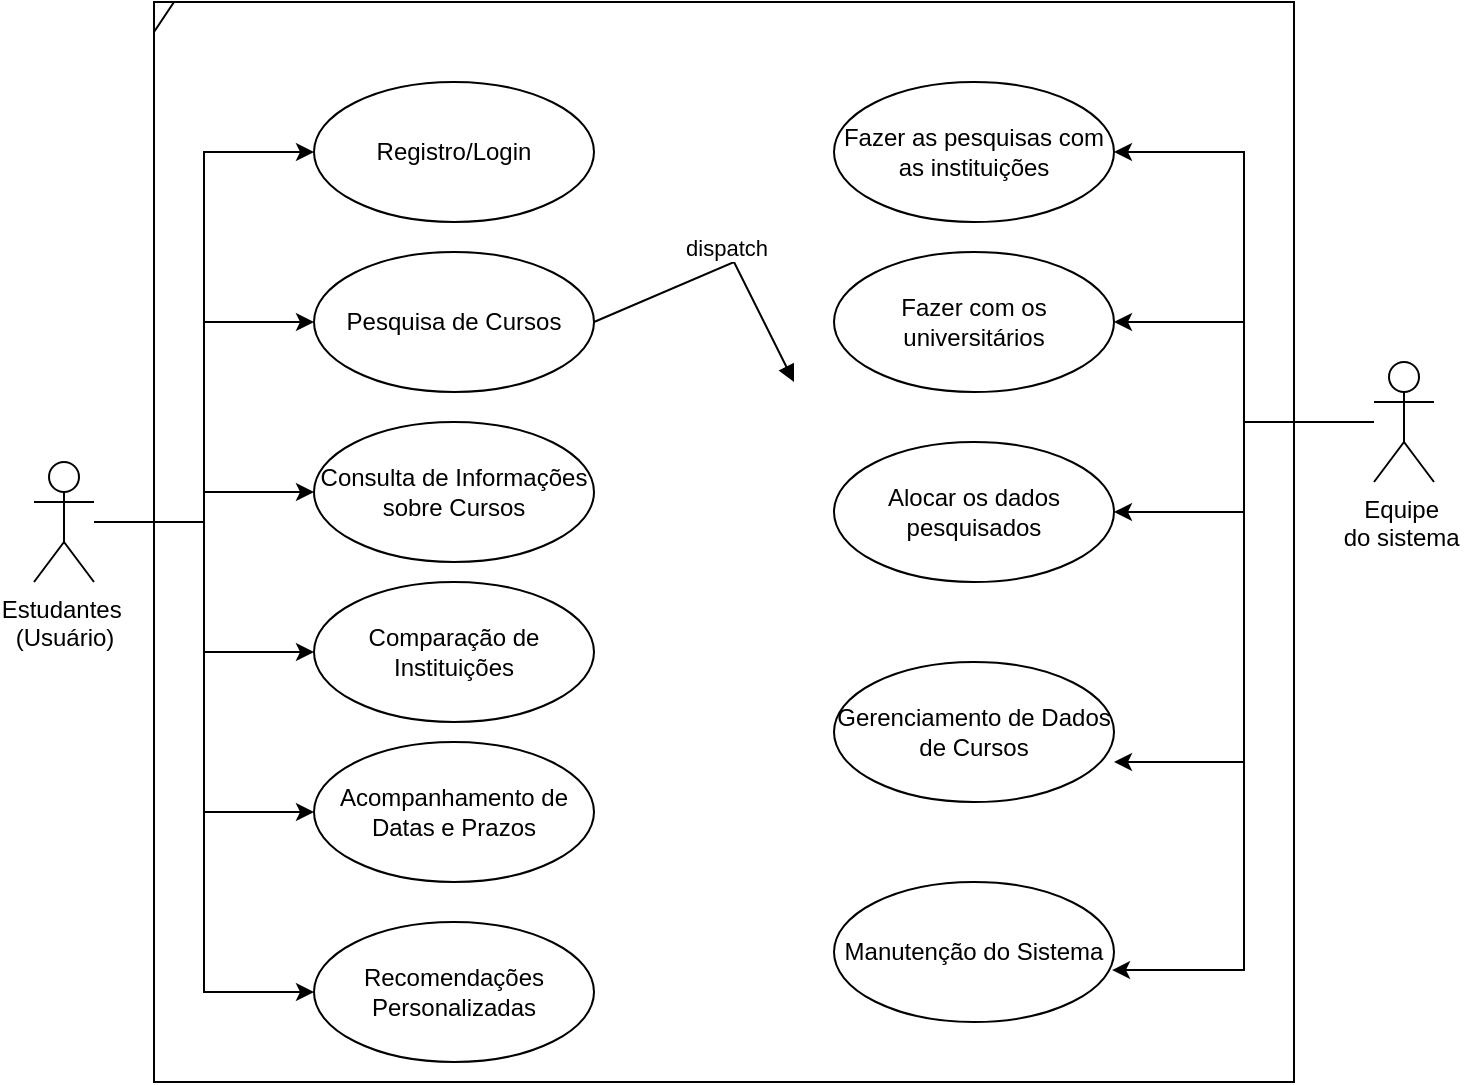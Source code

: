 <mxfile version="24.8.2">
  <diagram name="Página-1" id="-24_yZQOfbj3OQJfO07C">
    <mxGraphModel dx="954" dy="600" grid="1" gridSize="10" guides="1" tooltips="1" connect="1" arrows="1" fold="1" page="1" pageScale="1" pageWidth="827" pageHeight="1169" math="0" shadow="0">
      <root>
        <mxCell id="0" />
        <mxCell id="1" parent="0" />
        <mxCell id="6-74U6Mi0UwLJI_alVvZ-22" style="edgeStyle=orthogonalEdgeStyle;rounded=0;orthogonalLoop=1;jettySize=auto;html=1;entryX=0;entryY=0.5;entryDx=0;entryDy=0;" edge="1" parent="1" source="6-74U6Mi0UwLJI_alVvZ-9" target="6-74U6Mi0UwLJI_alVvZ-13">
          <mxGeometry relative="1" as="geometry" />
        </mxCell>
        <mxCell id="6-74U6Mi0UwLJI_alVvZ-23" style="edgeStyle=orthogonalEdgeStyle;rounded=0;orthogonalLoop=1;jettySize=auto;html=1;entryX=0;entryY=0.5;entryDx=0;entryDy=0;" edge="1" parent="1" source="6-74U6Mi0UwLJI_alVvZ-9" target="6-74U6Mi0UwLJI_alVvZ-14">
          <mxGeometry relative="1" as="geometry" />
        </mxCell>
        <mxCell id="6-74U6Mi0UwLJI_alVvZ-27" style="edgeStyle=orthogonalEdgeStyle;rounded=0;orthogonalLoop=1;jettySize=auto;html=1;entryX=0;entryY=0.5;entryDx=0;entryDy=0;" edge="1" parent="1" source="6-74U6Mi0UwLJI_alVvZ-9" target="6-74U6Mi0UwLJI_alVvZ-15">
          <mxGeometry relative="1" as="geometry" />
        </mxCell>
        <mxCell id="6-74U6Mi0UwLJI_alVvZ-28" style="edgeStyle=orthogonalEdgeStyle;rounded=0;orthogonalLoop=1;jettySize=auto;html=1;entryX=0;entryY=0.5;entryDx=0;entryDy=0;" edge="1" parent="1" source="6-74U6Mi0UwLJI_alVvZ-9" target="6-74U6Mi0UwLJI_alVvZ-17">
          <mxGeometry relative="1" as="geometry" />
        </mxCell>
        <mxCell id="6-74U6Mi0UwLJI_alVvZ-29" style="edgeStyle=orthogonalEdgeStyle;rounded=0;orthogonalLoop=1;jettySize=auto;html=1;entryX=0;entryY=0.5;entryDx=0;entryDy=0;" edge="1" parent="1" source="6-74U6Mi0UwLJI_alVvZ-9" target="6-74U6Mi0UwLJI_alVvZ-18">
          <mxGeometry relative="1" as="geometry" />
        </mxCell>
        <mxCell id="6-74U6Mi0UwLJI_alVvZ-30" style="edgeStyle=orthogonalEdgeStyle;rounded=0;orthogonalLoop=1;jettySize=auto;html=1;entryX=0;entryY=0.5;entryDx=0;entryDy=0;" edge="1" parent="1" source="6-74U6Mi0UwLJI_alVvZ-9" target="6-74U6Mi0UwLJI_alVvZ-16">
          <mxGeometry relative="1" as="geometry" />
        </mxCell>
        <mxCell id="6-74U6Mi0UwLJI_alVvZ-9" value="Estudantes&amp;nbsp;&lt;div&gt;(Usuário)&lt;/div&gt;" style="shape=umlActor;verticalLabelPosition=bottom;verticalAlign=top;html=1;" vertex="1" parent="1">
          <mxGeometry x="90" y="250" width="30" height="60" as="geometry" />
        </mxCell>
        <mxCell id="6-74U6Mi0UwLJI_alVvZ-31" style="edgeStyle=orthogonalEdgeStyle;rounded=0;orthogonalLoop=1;jettySize=auto;html=1;entryX=1;entryY=0.5;entryDx=0;entryDy=0;" edge="1" parent="1" source="6-74U6Mi0UwLJI_alVvZ-11" target="6-74U6Mi0UwLJI_alVvZ-24">
          <mxGeometry relative="1" as="geometry" />
        </mxCell>
        <mxCell id="6-74U6Mi0UwLJI_alVvZ-32" style="edgeStyle=orthogonalEdgeStyle;rounded=0;orthogonalLoop=1;jettySize=auto;html=1;entryX=1;entryY=0.5;entryDx=0;entryDy=0;" edge="1" parent="1" source="6-74U6Mi0UwLJI_alVvZ-11" target="6-74U6Mi0UwLJI_alVvZ-25">
          <mxGeometry relative="1" as="geometry" />
        </mxCell>
        <mxCell id="6-74U6Mi0UwLJI_alVvZ-33" style="edgeStyle=orthogonalEdgeStyle;rounded=0;orthogonalLoop=1;jettySize=auto;html=1;entryX=1;entryY=0.5;entryDx=0;entryDy=0;" edge="1" parent="1" source="6-74U6Mi0UwLJI_alVvZ-11" target="6-74U6Mi0UwLJI_alVvZ-26">
          <mxGeometry relative="1" as="geometry" />
        </mxCell>
        <mxCell id="6-74U6Mi0UwLJI_alVvZ-11" value="Equipe&amp;nbsp;&lt;div&gt;do sistema&amp;nbsp;&lt;/div&gt;" style="shape=umlActor;verticalLabelPosition=bottom;verticalAlign=top;html=1;" vertex="1" parent="1">
          <mxGeometry x="760" y="200" width="30" height="60" as="geometry" />
        </mxCell>
        <mxCell id="6-74U6Mi0UwLJI_alVvZ-12" value="" style="shape=umlFrame;whiteSpace=wrap;html=1;pointerEvents=0;width=10;height=15;" vertex="1" parent="1">
          <mxGeometry x="150" y="20" width="570" height="540" as="geometry" />
        </mxCell>
        <mxCell id="6-74U6Mi0UwLJI_alVvZ-13" value="Registro/Login" style="ellipse;whiteSpace=wrap;html=1;" vertex="1" parent="1">
          <mxGeometry x="230" y="60" width="140" height="70" as="geometry" />
        </mxCell>
        <mxCell id="6-74U6Mi0UwLJI_alVvZ-14" value="Pesquisa de Cursos" style="ellipse;whiteSpace=wrap;html=1;" vertex="1" parent="1">
          <mxGeometry x="230" y="145" width="140" height="70" as="geometry" />
        </mxCell>
        <mxCell id="6-74U6Mi0UwLJI_alVvZ-15" value="Consulta de Informações sobre Cursos" style="ellipse;whiteSpace=wrap;html=1;" vertex="1" parent="1">
          <mxGeometry x="230" y="230" width="140" height="70" as="geometry" />
        </mxCell>
        <mxCell id="6-74U6Mi0UwLJI_alVvZ-16" value="Recomendações Personalizadas" style="ellipse;whiteSpace=wrap;html=1;" vertex="1" parent="1">
          <mxGeometry x="230" y="480" width="140" height="70" as="geometry" />
        </mxCell>
        <mxCell id="6-74U6Mi0UwLJI_alVvZ-17" value="Comparação de Instituições" style="ellipse;whiteSpace=wrap;html=1;" vertex="1" parent="1">
          <mxGeometry x="230" y="310" width="140" height="70" as="geometry" />
        </mxCell>
        <mxCell id="6-74U6Mi0UwLJI_alVvZ-18" value="Acompanhamento de Datas e Prazos" style="ellipse;whiteSpace=wrap;html=1;" vertex="1" parent="1">
          <mxGeometry x="230" y="390" width="140" height="70" as="geometry" />
        </mxCell>
        <mxCell id="6-74U6Mi0UwLJI_alVvZ-19" value="Gerenciamento de Dados de Cursos" style="ellipse;whiteSpace=wrap;html=1;" vertex="1" parent="1">
          <mxGeometry x="490" y="350" width="140" height="70" as="geometry" />
        </mxCell>
        <mxCell id="6-74U6Mi0UwLJI_alVvZ-20" value="Manutenção do Sistema" style="ellipse;whiteSpace=wrap;html=1;" vertex="1" parent="1">
          <mxGeometry x="490" y="460" width="140" height="70" as="geometry" />
        </mxCell>
        <mxCell id="6-74U6Mi0UwLJI_alVvZ-24" value="Fazer as pesquisas com as instituições" style="ellipse;whiteSpace=wrap;html=1;" vertex="1" parent="1">
          <mxGeometry x="490" y="60" width="140" height="70" as="geometry" />
        </mxCell>
        <mxCell id="6-74U6Mi0UwLJI_alVvZ-25" value="Fazer com os universitários" style="ellipse;whiteSpace=wrap;html=1;" vertex="1" parent="1">
          <mxGeometry x="490" y="145" width="140" height="70" as="geometry" />
        </mxCell>
        <mxCell id="6-74U6Mi0UwLJI_alVvZ-26" value="Alocar os dados pesquisados" style="ellipse;whiteSpace=wrap;html=1;" vertex="1" parent="1">
          <mxGeometry x="490" y="240" width="140" height="70" as="geometry" />
        </mxCell>
        <mxCell id="6-74U6Mi0UwLJI_alVvZ-34" style="edgeStyle=orthogonalEdgeStyle;rounded=0;orthogonalLoop=1;jettySize=auto;html=1;entryX=1;entryY=0.714;entryDx=0;entryDy=0;entryPerimeter=0;" edge="1" parent="1" source="6-74U6Mi0UwLJI_alVvZ-11" target="6-74U6Mi0UwLJI_alVvZ-19">
          <mxGeometry relative="1" as="geometry" />
        </mxCell>
        <mxCell id="6-74U6Mi0UwLJI_alVvZ-35" style="edgeStyle=orthogonalEdgeStyle;rounded=0;orthogonalLoop=1;jettySize=auto;html=1;entryX=0.993;entryY=0.629;entryDx=0;entryDy=0;entryPerimeter=0;" edge="1" parent="1" source="6-74U6Mi0UwLJI_alVvZ-11" target="6-74U6Mi0UwLJI_alVvZ-20">
          <mxGeometry relative="1" as="geometry" />
        </mxCell>
        <mxCell id="6-74U6Mi0UwLJI_alVvZ-37" value="dispatch" style="html=1;verticalAlign=bottom;endArrow=block;curved=0;rounded=0;exitX=1;exitY=0.5;exitDx=0;exitDy=0;" edge="1" parent="1" source="6-74U6Mi0UwLJI_alVvZ-14">
          <mxGeometry width="80" relative="1" as="geometry">
            <mxPoint x="390" y="190" as="sourcePoint" />
            <mxPoint x="470" y="210" as="targetPoint" />
            <Array as="points">
              <mxPoint x="440" y="150" />
            </Array>
          </mxGeometry>
        </mxCell>
      </root>
    </mxGraphModel>
  </diagram>
</mxfile>
